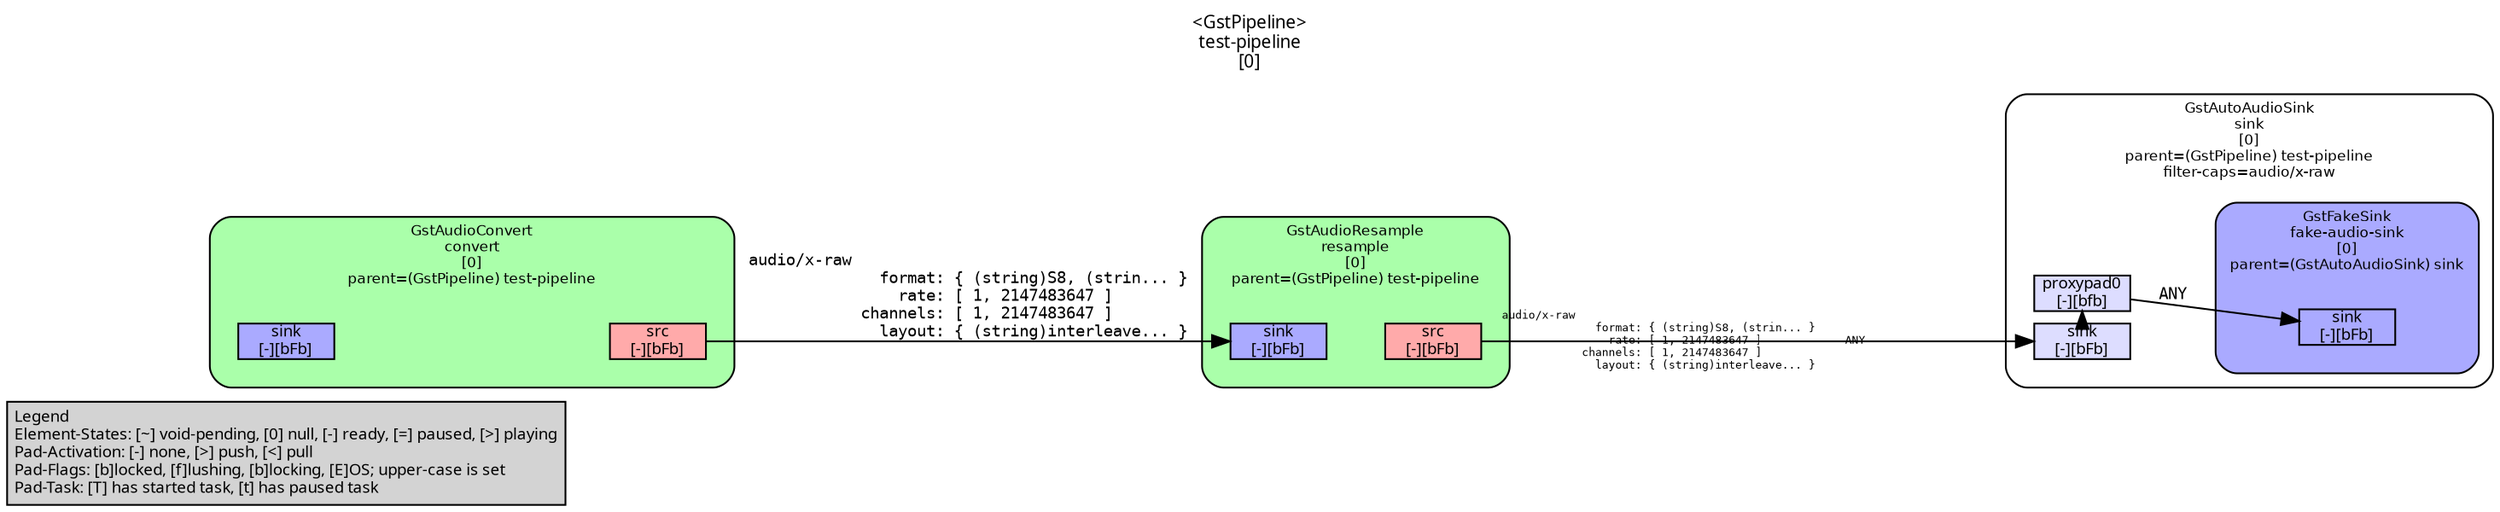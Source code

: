 digraph pipeline {
  rankdir=LR;
  fontname="sans";
  fontsize="10";
  labelloc=t;
  nodesep=.1;
  ranksep=.2;
  label="<GstPipeline>\ntest-pipeline\n[0]";
  node [style="filled,rounded", shape=box, fontsize="9", fontname="sans", margin="0.0,0.0"];
  edge [labelfontsize="6", fontsize="9", fontname="monospace"];
  
  legend [
    pos="0,0!",
    margin="0.05,0.05",
    style="filled",
    label="Legend\lElement-States: [~] void-pending, [0] null, [-] ready, [=] paused, [>] playing\lPad-Activation: [-] none, [>] push, [<] pull\lPad-Flags: [b]locked, [f]lushing, [b]locking, [E]OS; upper-case is set\lPad-Task: [T] has started task, [t] has paused task\l",
  ];
  subgraph cluster_sink_0x55d0b4f9b060 {
    fontname="Bitstream Vera Sans";
    fontsize="8";
    style="filled,rounded";
    color=black;
    label="GstAutoAudioSink\nsink\n[0]\nparent=(GstPipeline) test-pipeline\nfilter-caps=audio/x-raw";
    subgraph cluster_sink_0x55d0b4f9b060_sink {
      label="";
      style="invis";
      _proxypad0_0x55d0b4f90380 [color=black, fillcolor="#ddddff", label="proxypad0\n[-][bfb]", height="0.2", style="filled,solid"];
    sink_0x55d0b4f9b060_sink_0x55d0b4f9c070 -> _proxypad0_0x55d0b4f90380 [style=dashed, minlen=0]
      sink_0x55d0b4f9b060_sink_0x55d0b4f9c070 [color=black, fillcolor="#ddddff", label="sink\n[-][bFb]", height="0.2", style="filled,solid"];
    }

    fillcolor="#ffffff";
    subgraph cluster_fake_audio_sink_0x55d0b4fa29f0 {
      fontname="Bitstream Vera Sans";
      fontsize="8";
      style="filled,rounded";
      color=black;
      label="GstFakeSink\nfake-audio-sink\n[0]\nparent=(GstAutoAudioSink) sink";
      subgraph cluster_fake_audio_sink_0x55d0b4fa29f0_sink {
        label="";
        style="invis";
        fake_audio_sink_0x55d0b4fa29f0_sink_0x55d0b4f949a0 [color=black, fillcolor="#aaaaff", label="sink\n[-][bFb]", height="0.2", style="filled,solid"];
      }

      fillcolor="#aaaaff";
    }

    _proxypad0_0x55d0b4f90380 -> fake_audio_sink_0x55d0b4fa29f0_sink_0x55d0b4f949a0 [label="ANY"]
  }

  subgraph cluster_resample_0x55d0b4f982b0 {
    fontname="Bitstream Vera Sans";
    fontsize="8";
    style="filled,rounded";
    color=black;
    label="GstAudioResample\nresample\n[0]\nparent=(GstPipeline) test-pipeline";
    subgraph cluster_resample_0x55d0b4f982b0_sink {
      label="";
      style="invis";
      resample_0x55d0b4f982b0_sink_0x55d0b4f94500 [color=black, fillcolor="#aaaaff", label="sink\n[-][bFb]", height="0.2", style="filled,solid"];
    }

    subgraph cluster_resample_0x55d0b4f982b0_src {
      label="";
      style="invis";
      resample_0x55d0b4f982b0_src_0x55d0b4f94750 [color=black, fillcolor="#ffaaaa", label="src\n[-][bFb]", height="0.2", style="filled,solid"];
    }

    resample_0x55d0b4f982b0_sink_0x55d0b4f94500 -> resample_0x55d0b4f982b0_src_0x55d0b4f94750 [style="invis"];
    fillcolor="#aaffaa";
  }

  resample_0x55d0b4f982b0_src_0x55d0b4f94750 -> sink_0x55d0b4f9b060_sink_0x55d0b4f9c070 [labeldistance="10", labelangle="0", label="                                                  ", taillabel="audio/x-raw\l              format: { (string)S8, (strin... }\l                rate: [ 1, 2147483647 ]\l            channels: [ 1, 2147483647 ]\l              layout: { (string)interleave... }\l", headlabel="ANY"]
  subgraph cluster_convert_0x55d0b4f93310 {
    fontname="Bitstream Vera Sans";
    fontsize="8";
    style="filled,rounded";
    color=black;
    label="GstAudioConvert\nconvert\n[0]\nparent=(GstPipeline) test-pipeline";
    subgraph cluster_convert_0x55d0b4f93310_sink {
      label="";
      style="invis";
      convert_0x55d0b4f93310_sink_0x55d0b4f94060 [color=black, fillcolor="#aaaaff", label="sink\n[-][bFb]", height="0.2", style="filled,solid"];
    }

    subgraph cluster_convert_0x55d0b4f93310_src {
      label="";
      style="invis";
      convert_0x55d0b4f93310_src_0x55d0b4f942b0 [color=black, fillcolor="#ffaaaa", label="src\n[-][bFb]", height="0.2", style="filled,solid"];
    }

    convert_0x55d0b4f93310_sink_0x55d0b4f94060 -> convert_0x55d0b4f93310_src_0x55d0b4f942b0 [style="invis"];
    fillcolor="#aaffaa";
  }

  convert_0x55d0b4f93310_src_0x55d0b4f942b0 -> resample_0x55d0b4f982b0_sink_0x55d0b4f94500 [label="audio/x-raw\l              format: { (string)S8, (strin... }\l                rate: [ 1, 2147483647 ]\l            channels: [ 1, 2147483647 ]\l              layout: { (string)interleave... }\l"]
  subgraph cluster_source_0x55d0b4f900f0 {
    fontname="Bitstream Vera Sans";
    fontsize="8";
    style="filled,rounded";
    color=black;
    label="GstURIDecodeBin\nsource\n[0]\nparent=(GstPipeline) test-pipeline\nuri=\"https://www.freedesktop.org/software/gstreamer-sdk/data/media/sintel_trailer-4…\ncaps=video/x-raw(ANY); audio/x-raw(ANY); text/x-raw(ANY); subpicture/x-dvd; subpictur…";
    fillcolor="#ffffff";
  }

}
